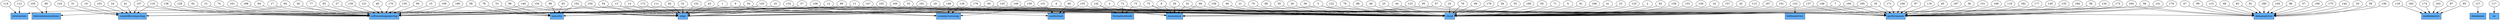 digraph sldgraph {
overlap=false;
_S78975 -> _S56499;
_S24807 -> _S23981;
_S24807 -> _S89245;
_S29385 -> _S34028;
_S44454 -> _S23981;
_S97949 -> _S56499;
_S82472 -> _S34028;
_S44856 -> _S56499;
_S66308 -> _S91910;
_S53021 -> _S34028;
_S81148 -> _S56499;
_S11739 -> _S56499;
_S18674 -> _S23981;
_S18674 -> _S56499;
_S98691 -> _S91910;
_S98691 -> _S97999;
_S48447 -> _S34028;
_S98991 -> _S23981;
_S98991 -> _S88665;
_S68252 -> _S23981;
_S71639 -> _S56499;
_S71639 -> _S23981;
_S75091 -> _S89280;
_S62587 -> _S51858;
_S17850 -> _S23981;
_S36094 -> _S56499;
_S70514 -> _S89280;
_S70514 -> _S56499;
_S71480 -> _S34028;
_S97679 -> _S89280;
_S97679 -> _S34028;
_S40735 -> _S23981;
_S22446 -> _S51858;
_S51586 -> _S34028;
_S77259 -> _S23981;
_S77259 -> _S91910;
_S77259 -> _S94395;
_S19363 -> _S23981;
_S72017 -> _S23981;
_S96095 -> _S51858;
_S15265 -> _S89280;
_S84079 -> _S91910;
_S52686 -> _S51858;
_S42119 -> _S23981;
_S42119 -> _S15223;
_S11411 -> _S34028;
_S97677 -> _S23981;
_S97677 -> _S56499;
_S10716 -> _S91910;
_S82284 -> _S99600;
_S82284 -> _S56499;
_S49787 -> _S34028;
_S88606 -> _S23981;
_S76193 -> _S23981;
_S19442 -> _S94395;
_S70562 -> _S23981;
_S66330 -> _S56499;
_S79383 -> _S34028;
_S79383 -> _S23981;
_S14371 -> _S57421;
_S24006 -> _S51858;
_S94223 -> _S89245;
_S33743 -> _S99600;
_S33743 -> _S23981;
_S82258 -> _S23981;
_S88286 -> _S56499;
_S42421 -> _S23981;
_S42421 -> _S34028;
_S16940 -> _S23981;
_S16940 -> _S34028;
_S74077 -> _S40733;
_S39717 -> _S34028;
_S48631 -> _S23981;
_S93299 -> _S51858;
_S70928 -> _S23981;
_S70928 -> _S56499;
_S75479 -> _S56499;
_S24162 -> _S97999;
_S76641 -> _S91910;
_S76641 -> _S89280;
_S46994 -> _S51858;
_S49215 -> _S23981;
_S93672 -> _S23981;
_S52894 -> _S91910;
_S52894 -> _S56499;
_S52894 -> _S15223;
_S82188 -> _S23981;
_S21312 -> _S89245;
_S56865 -> _S34028;
_S23869 -> _S34028;
_S23893 -> _S56499;
_S57993 -> _S99600;
_S57993 -> _S23981;
_S86925 -> _S56499;
_S86925 -> _S94395;
_S16631 -> _S40733;
_S74388 -> _S56499;
_S67399 -> _S34028;
_S67399 -> _S94395;
_S43123 -> _S51858;
_S14245 -> _S23981;
_S14245 -> _S56499;
_S41227 -> _S99600;
_S25858 -> _S23981;
_S16724 -> _S23981;
_S31971 -> _S89280;
_S31971 -> _S23981;
_S55228 -> _S34028;
_S59001 -> _S57421;
_S59001 -> _S23981;
_S94985 -> _S23981;
_S68822 -> _S99600;
_S68822 -> _S23981;
_S54549 -> _S91910;
_S27817 -> _S99600;
_S27817 -> _S56499;
_S78568 -> _S23981;
_S63384 -> _S40733;
_S22234 -> _S51858;
_S56458 -> _S23981;
_S24197 -> _S23981;
_S24197 -> _S88665;
_S26280 -> _S23981;
_S26280 -> _S88665;
_S15985 -> _S91910;
_S15985 -> _S34028;
_S91590 -> _S56499;
_S26679 -> _S57421;
_S99075 -> _S23981;
_S27504 -> _S91910;
_S27504 -> _S56499;
_S98007 -> _S91910;
_S98007 -> _S56499;
_S44059 -> _S34028;
_S15913 -> _S23981;
_S97599 -> _S23981;
_S86872 -> _S56499;
_S86872 -> _S23981;
_S86872 -> _S94395;
_S76567 -> _S56499;
_S76567 -> _S94395;
_S31897 -> _S23981;
_S22819 -> _S34028;
_S22819 -> _S94395;
_S24149 -> _S40733;
_S25351 -> _S23981;
_S92185 -> _S91910;
_S90292 -> _S99600;
_S90292 -> _S34028;
_S52344 -> _S34028;
_S31870 -> _S23981;
_S20169 -> _S23981;
_S52837 -> _S51858;
_S72879 -> _S40733;
_S60485 -> _S23981;
_S93161 -> _S23981;
_S93161 -> _S99600;
_S63348 -> _S99600;
_S63348 -> _S34028;
_S88368 -> _S91910;
_S88368 -> _S57421;
_S22930 -> _S89280;
_S64600 -> _S23981;
_S64600 -> _S34028;
_S56543 -> _S39965;
_S19497 -> _S15223;
_S19685 -> _S23981;
_S16456 -> _S34028;
_S95746 -> _S56499;
_S60598 -> _S51858;
_S62826 -> _S23981;
_S74174 -> _S94395;
_S58816 -> _S40733;
_S91759 -> _S23981;
_S91759 -> _S56499;
_S84884 -> _S51858;
_S90196 -> _S91910;
_S90196 -> _S51858;
_S57393 -> _S23981;
_S13936 -> _S15223;
_S98251 -> _S23981;
_S98251 -> _S51858;
_S65310 -> _S89280;
_S65310 -> _S56499;
_S68786 -> _S99600;
_S68786 -> _S23981;
_S40069 -> _S94395;
_S66529 -> _S51858;
_S99148 -> _S23981;
_S53330 -> _S23981;
_S50639 -> _S23981;
_S23838 -> _S89280;
_S17665 -> _S34028;
_S17665 -> _S56499;
_S37764 -> _S91910;
_S98298 -> _S51858;
_S72876 -> _S94395;
_S40473 -> _S94395;
_S93120 -> _S23981;
_S93120 -> _S37073;
_S56689 -> _S34028;
_S81198 -> _S23981;
_S88941 -> _S15223;
_S72318 -> _S56499;
_S91175 -> _S23981;
_S91175 -> _S34028;
_S82709 -> _S91910;
_S71865 -> _S56499;
_S50489 -> _S34028;
_S22716 -> _S34028;
_S50143 -> _S56499;
_S50143 -> _S99600;
_S71435 -> _S23981;
_S93562 -> _S56499;
_S19657 -> _S56499;
_S61572 -> _S91910;
_S62031 -> _S34028;
_S98042 -> _S23981;
_S20381 -> _S56499;
_S81810 -> _S89280;
_S66520 -> _S23981;
_S13599 -> _S91910;
_S13599 -> _S23981;
_S13599 -> _S34028;
_S47383 -> _S51858;
_S75188 -> _S23981;
_S94277 -> _S91910;
_S60878 -> _S56499;
_S79217 -> _S56499;
_S50921 -> _S91910;
_S50921 -> _S34028;
_S82160 -> _S23981;
_S82160 -> _S51858;
_S11789 -> _S23981;
_S43565 -> _S34028;
_S92270 -> _S34028;
_S70718 -> _S70977;
_S63660 -> _S51858;
_S86070 -> _S34028;
_S94758 -> _S91910;
_S63999 -> _S94395;
_S86076 -> _S97999;
_S83771 -> _S23981;
_S59001 [label="155"];
_S56689 [label="15"];
_S66308 [label="10"];
_S74388 [label="119"];
_S74077 [label="118"];
_S50921 [label="140"];
_S76641 [label="162"];
_S97599 [label="50"];
_S31971 [label="18"];
_S21312 [label="112"];
_S19685 [label="49"];
_S63999 [label="24"];
_S17850 [label="91"];
_S22819 [label="110"];
_S39717 [label="161"];
_S23838 [label="53"];
_S89245 [label="interaction",shape=box,style=filled,fillcolor="#60b0ff"];
_S53330 [label="79"];
_S70977 [label="os",shape=box,style=filled,fillcolor="#60b0ff"];
_S63660 [label="48"];
_S63348 [label="9"];
_S14245 [label="137"];
_S40069 [label="51"];
_S22234 [label="144"];
_S42119 [label="159"];
_S60485 [label="88"];
_S16456 [label="90"];
_S15223 [label="eventprocessing",shape=box,style=filled,fillcolor="#60b0ff"];
_S19657 [label="151"];
_S24149 [label="163"];
_S22446 [label="81"];
_S84884 [label="136"];
_S76193 [label="158"];
_S97677 [label="185"];
_S52837 [label="20"];
_S88286 [label="171"];
_S13599 [label="143"];
_S81810 [label="63"];
_S70928 [label="35"];
_S75188 [label="65"];
_S10716 [label="172"];
_S19363 [label="125"];
_S60878 [label="177"];
_S72017 [label="2"];
_S15265 [label="96"];
_S98991 [label="73"];
_S82188 [label="113"];
_S11411 [label="139"];
_S11789 [label="71"];
_S25351 [label="39"];
_S49215 [label="157"];
_S15913 [label="68"];
_S75479 [label="106"];
_S65310 [label="178"];
_S93161 [label="8"];
_S14371 [label="131"];
_S44856 [label="173"];
_S82472 [label="17"];
_S88368 [label="37"];
_S56458 [label="21"];
_S88941 [label="126"];
_S86872 [label="5"];
_S52686 [label="104"];
_S27504 [label="120"];
_S43565 [label="128"];
_S56499 [label="performance",shape=box,style=filled,fillcolor="#60b0ff"];
_S96095 [label="180"];
_S70718 [label="117"];
_S23981 [label="cloud",shape=box,style=filled,fillcolor="#60b0ff"];
_S97679 [label="58"];
_S66529 [label="47"];
_S19442 [label="61"];
_S23869 [label="121"];
_S52894 [label="148"];
_S71865 [label="116"];
_S82160 [label="56"];
_S82709 [label="52"];
_S98298 [label="99"];
_S81148 [label="141"];
_S79383 [label="165"];
_S89280 [label="security",shape=box,style=filled,fillcolor="#60b0ff"];
_S40735 [label="166"];
_S68822 [label="75"];
_S13936 [label="132"];
_S57393 [label="44"];
_S37073 [label="bibliometrics",shape=box,style=filled,fillcolor="#60b0ff"];
_S82258 [label="129"];
_S98007 [label="149"];
_S76567 [label="33"];
_S46994 [label="109"];
_S53021 [label="30"];
_S95746 [label="187"];
_S93562 [label="36"];
_S16940 [label="147"];
_S94223 [label="114"];
_S50489 [label="100"];
_S94985 [label="156"];
_S93672 [label="42"];
_S71480 [label="93"];
_S29385 [label="84"];
_S44059 [label="170"];
_S51586 [label="27"];
_S94758 [label="1"];
_S97999 [label="telecommunications",shape=box,style=filled,fillcolor="#60b0ff"];
_S48447 [label="77"];
_S22930 [label="98"];
_S26280 [label="72"];
_S90196 [label="4"];
_S42421 [label="11"];
_S79217 [label="145"];
_S25858 [label="167"];
_S62826 [label="25"];
_S40733 [label="mathematics",shape=box,style=filled,fillcolor="#60b0ff"];
_S26679 [label="60"];
_S72876 [label="19"];
_S62587 [label="83"];
_S19497 [label="108"];
_S86076 [label="80"];
_S66330 [label="179"];
_S36094 [label="134"];
_S92270 [label="92"];
_S83771 [label="6"];
_S99148 [label="22"];
_S20381 [label="182"];
_S49787 [label="74"];
_S43123 [label="175"];
_S93299 [label="57"];
_S52344 [label="130"];
_S48631 [label="16"];
_S40473 [label="103"];
_S84079 [label="54"];
_S64600 [label="12"];
_S34028 [label="softwareengineering",shape=box,style=filled,fillcolor="#60b0ff"];
_S33743 [label="32"];
_S86925 [label="102"];
_S57421 [label="multicloud",shape=box,style=filled,fillcolor="#60b0ff"];
_S74174 [label="124"];
_S17665 [label="181"];
_S61572 [label="152"];
_S91910 [label="edge",shape=box,style=filled,fillcolor="#60b0ff"];
_S24006 [label="86"];
_S94277 [label="43"];
_S56543 [label="127"];
_S24807 [label="150"];
_S54549 [label="14"];
_S50639 [label="69"];
_S88606 [label="62"];
_S16724 [label="101"];
_S88665 [label="formalmethods",shape=box,style=filled,fillcolor="#60b0ff"];
_S56865 [label="188"];
_S23893 [label="97"];
_S22716 [label="186"];
_S71435 [label="26"];
_S77259 [label="13"];
_S94395 [label="scientificcomputing",shape=box,style=filled,fillcolor="#60b0ff"];
_S93120 [label="133"];
_S70514 [label="94"];
_S99600 [label="economics",shape=box,style=filled,fillcolor="#60b0ff"];
_S98042 [label="55"];
_S70562 [label="153"];
_S98691 [label="64"];
_S15985 [label="154"];
_S66520 [label="168"];
_S78975 [label="135"];
_S31870 [label="122"];
_S51858 [label="dataanalytics",shape=box,style=filled,fillcolor="#60b0ff"];
_S58816 [label="85"];
_S67399 [label="107"];
_S91175 [label="89"];
_S60598 [label="59"];
_S68786 [label="29"];
_S81198 [label="176"];
_S78568 [label="46"];
_S72318 [label="169"];
_S97949 [label="184"];
_S39965 [label="databases",shape=box,style=filled,fillcolor="#60b0ff"];
_S62031 [label="138"];
_S91590 [label="45"];
_S11739 [label="38"];
_S18674 [label="160"];
_S91759 [label="146"];
_S44454 [label="41"];
_S37764 [label="82"];
_S86070 [label="31"];
_S68252 [label="23"];
_S99075 [label="70"];
_S92185 [label="111"];
_S98251 [label="164"];
_S31897 [label="28"];
_S75091 [label="78"];
_S90292 [label="34"];
_S24197 [label="142"];
_S57993 [label="66"];
_S24162 [label="105"];
_S55228 [label="40"];
_S71639 [label="7"];
_S63384 [label="174"];
_S50143 [label="95"];
_S72879 [label="87"];
_S20169 [label="76"];
_S82284 [label="67"];
_S16631 [label="183"];
_S41227 [label="3"];
_S27817 [label="123"];
_S47383 [label="115"];
}
